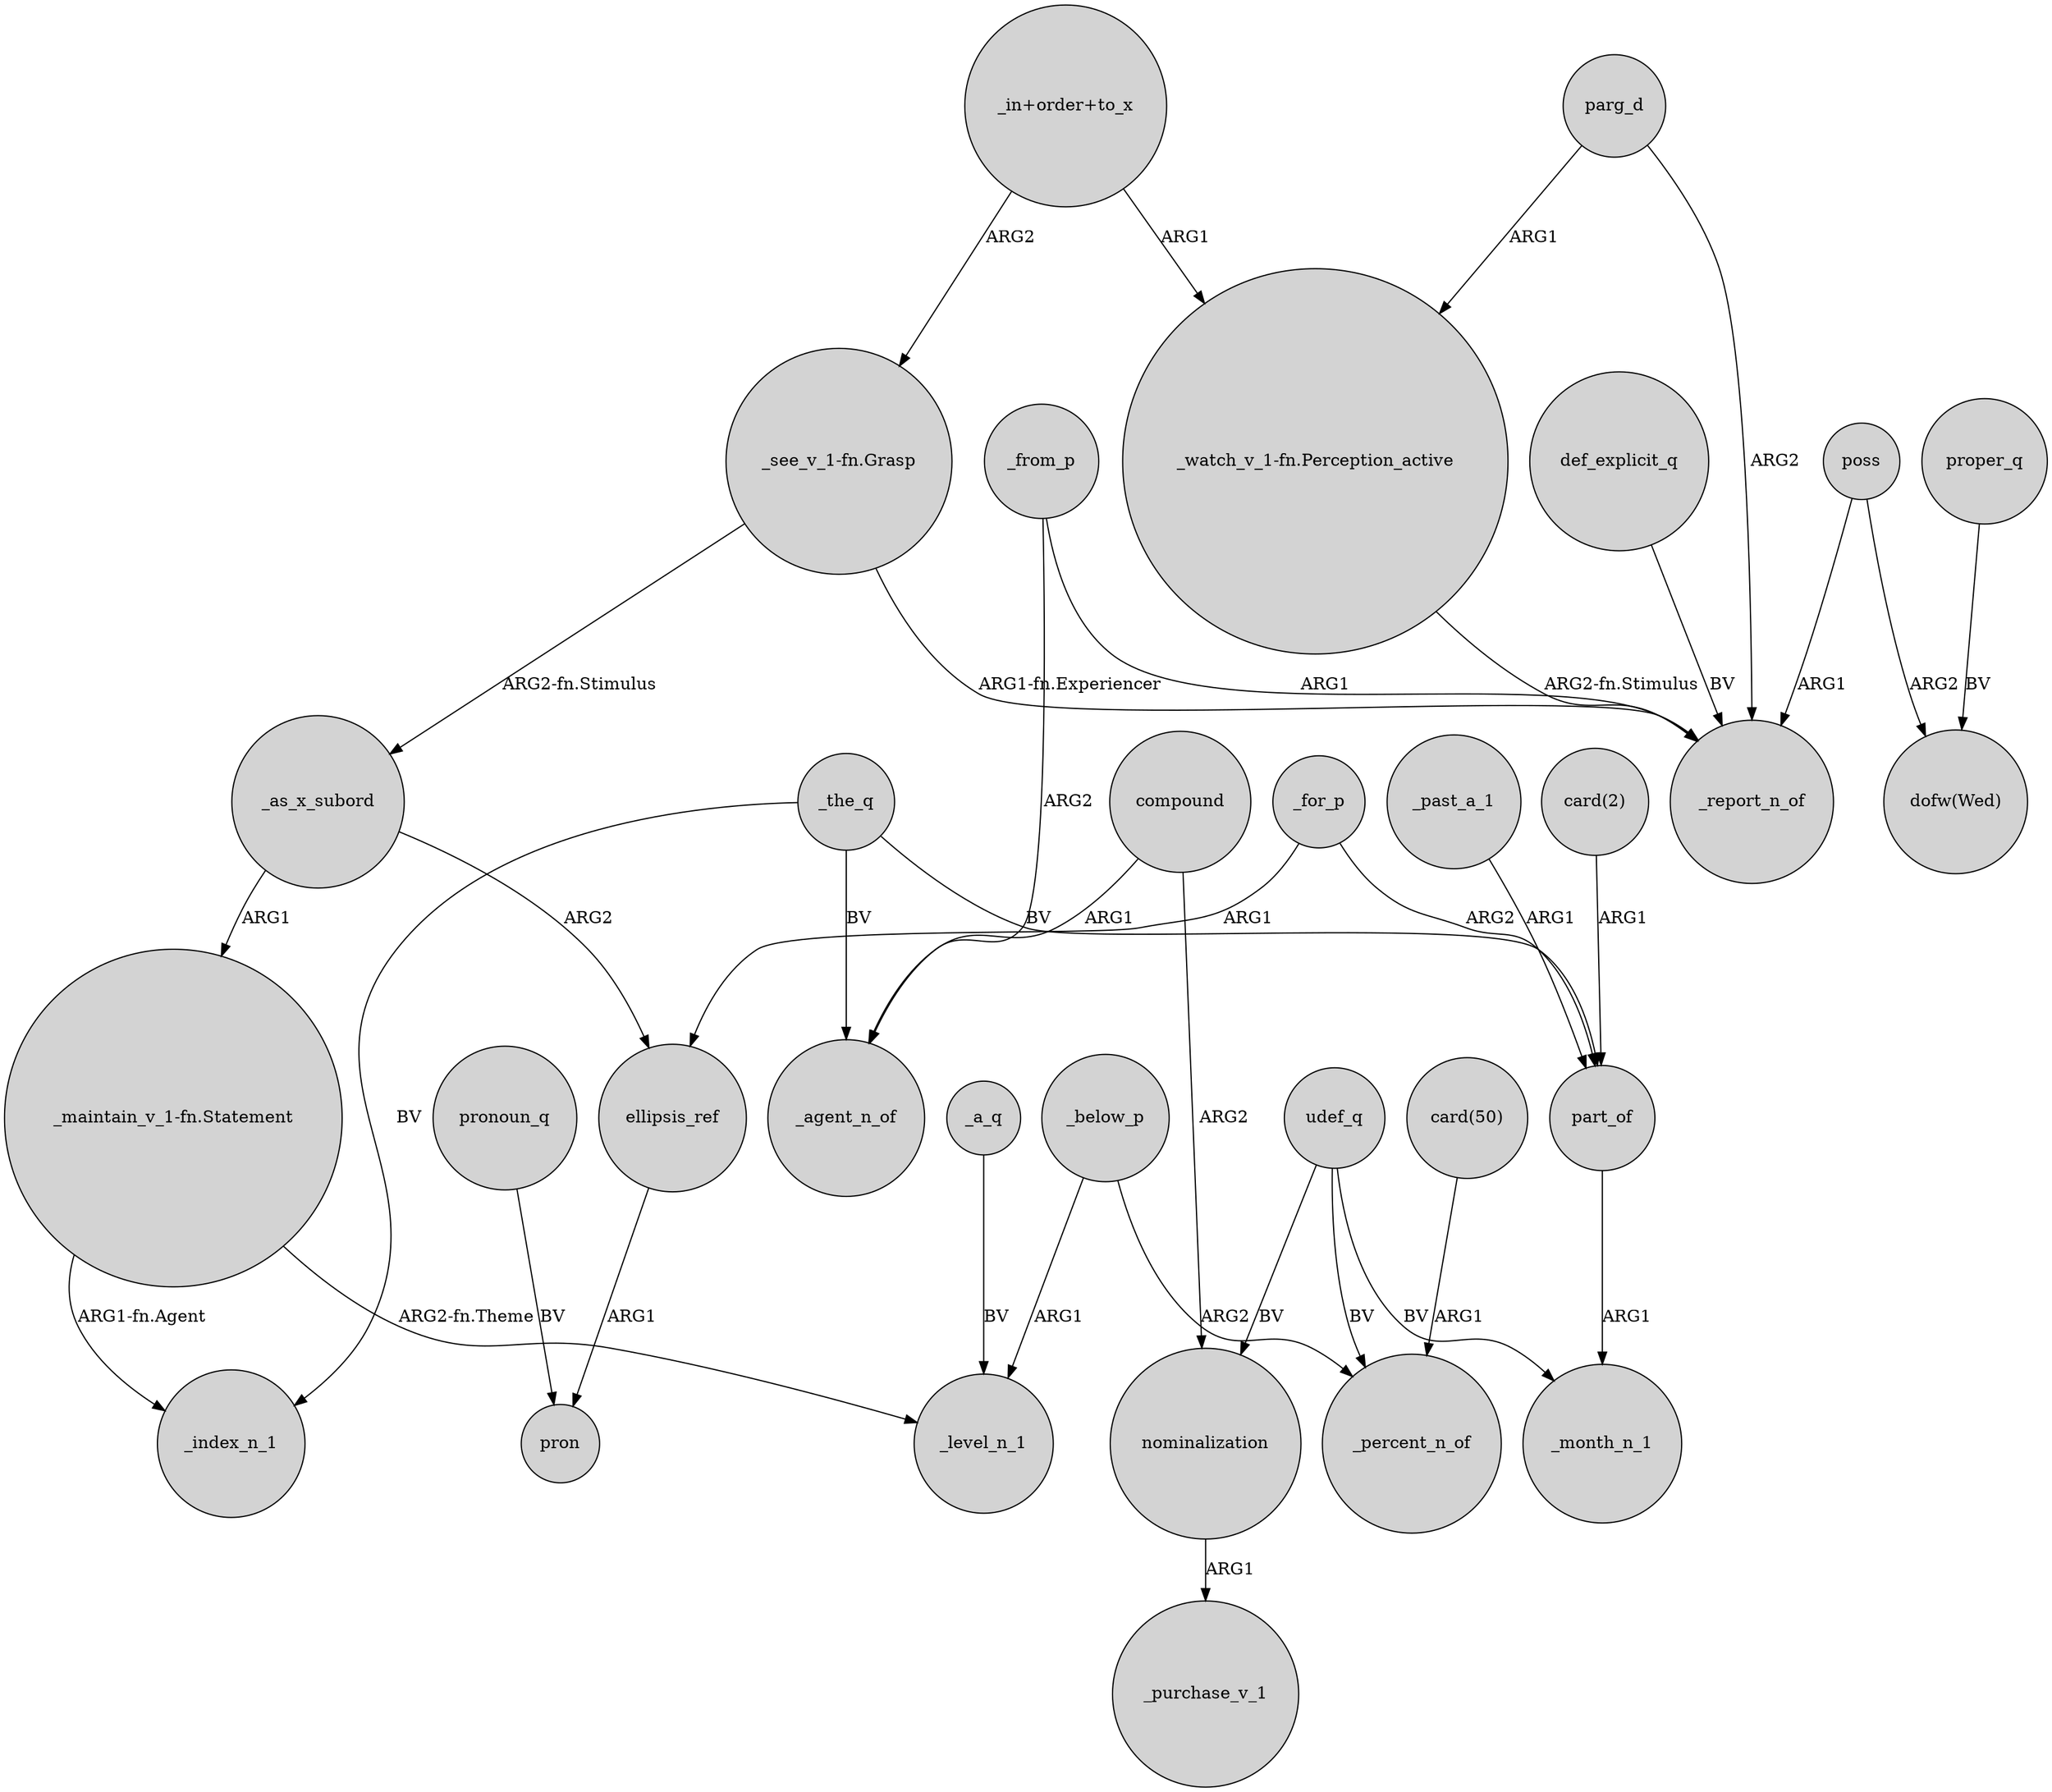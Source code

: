 digraph {
	node [shape=circle style=filled]
	_the_q -> _agent_n_of [label=BV]
	_from_p -> _agent_n_of [label=ARG2]
	"_see_v_1-fn.Grasp" -> _as_x_subord [label="ARG2-fn.Stimulus"]
	"_see_v_1-fn.Grasp" -> _report_n_of [label="ARG1-fn.Experiencer"]
	poss -> _report_n_of [label=ARG1]
	nominalization -> _purchase_v_1 [label=ARG1]
	_below_p -> _level_n_1 [label=ARG1]
	"_watch_v_1-fn.Perception_active" -> _report_n_of [label="ARG2-fn.Stimulus"]
	ellipsis_ref -> pron [label=ARG1]
	_past_a_1 -> part_of [label=ARG1]
	compound -> nominalization [label=ARG2]
	"_in+order+to_x" -> "_watch_v_1-fn.Perception_active" [label=ARG1]
	"_maintain_v_1-fn.Statement" -> _index_n_1 [label="ARG1-fn.Agent"]
	"card(2)" -> part_of [label=ARG1]
	parg_d -> _report_n_of [label=ARG2]
	udef_q -> _month_n_1 [label=BV]
	_for_p -> ellipsis_ref [label=ARG1]
	_a_q -> _level_n_1 [label=BV]
	_for_p -> part_of [label=ARG2]
	pronoun_q -> pron [label=BV]
	part_of -> _month_n_1 [label=ARG1]
	_from_p -> _report_n_of [label=ARG1]
	"card(50)" -> _percent_n_of [label=ARG1]
	compound -> _agent_n_of [label=ARG1]
	proper_q -> "dofw(Wed)" [label=BV]
	_below_p -> _percent_n_of [label=ARG2]
	_the_q -> part_of [label=BV]
	udef_q -> nominalization [label=BV]
	parg_d -> "_watch_v_1-fn.Perception_active" [label=ARG1]
	"_in+order+to_x" -> "_see_v_1-fn.Grasp" [label=ARG2]
	_as_x_subord -> "_maintain_v_1-fn.Statement" [label=ARG1]
	_the_q -> _index_n_1 [label=BV]
	_as_x_subord -> ellipsis_ref [label=ARG2]
	udef_q -> _percent_n_of [label=BV]
	"_maintain_v_1-fn.Statement" -> _level_n_1 [label="ARG2-fn.Theme"]
	poss -> "dofw(Wed)" [label=ARG2]
	def_explicit_q -> _report_n_of [label=BV]
}
